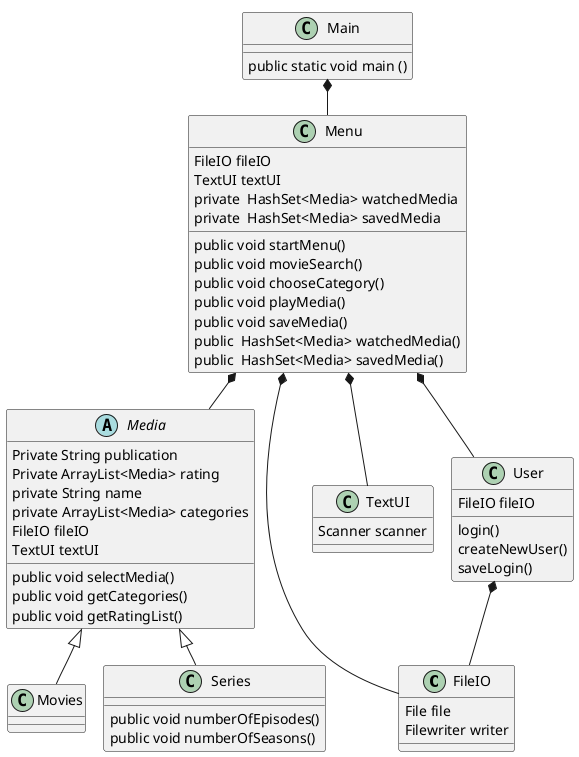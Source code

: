 @startuml
'https://plantuml.com/class-diagram
!pragma layout smetana

class FileIO
class Movies
class Series
Abstract Class Media
class TextUI
class User
class Menu
class Main

Media <|-- Movies
Media <|-- Series

Main *-- Menu
Menu *-- User
Menu *-- Media
Menu *-- FileIO
Menu *-- TextUI
User *-- FileIO

class TextUI
{
Scanner scanner
}

class FileIO {
File file
Filewriter writer
}

class Main {
public static void main ()
}

Abstract Class Media {
Private String publication
Private ArrayList<Media> rating
private String name
private ArrayList<Media> categories
FileIO fileIO
TextUI textUI
public void selectMedia()
public void getCategories()
public void getRatingList()
}

class Movies{

}

class Series {
public void numberOfEpisodes()
public void numberOfSeasons()
}

class User{
FileIO fileIO
login()
createNewUser()
saveLogin()
}

class Menu {
FileIO fileIO
TextUI textUI
private  HashSet<Media> watchedMedia
private  HashSet<Media> savedMedia
public void startMenu()
public void movieSearch()
public void chooseCategory()
public void playMedia()
public void saveMedia()
public  HashSet<Media> watchedMedia()
public  HashSet<Media> savedMedia()
}


@enduml